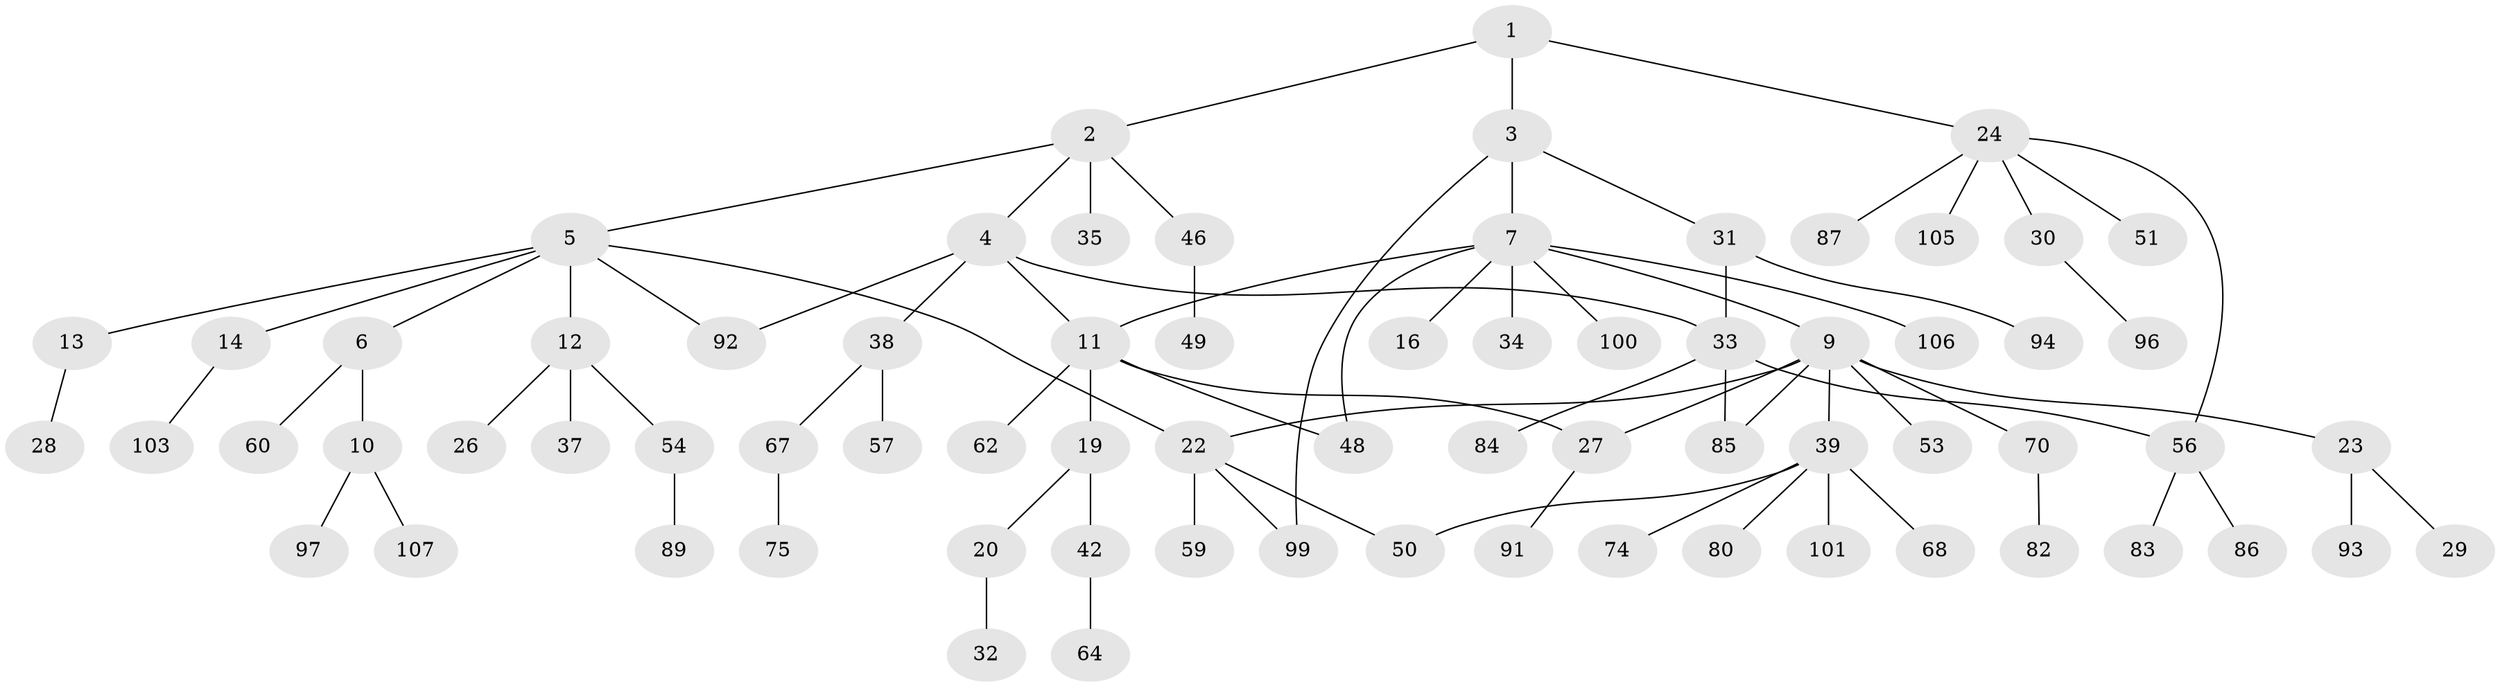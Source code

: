 // Generated by graph-tools (version 1.1) at 2025/51/02/27/25 19:51:37]
// undirected, 72 vertices, 81 edges
graph export_dot {
graph [start="1"]
  node [color=gray90,style=filled];
  1;
  2 [super="+52"];
  3 [super="+102"];
  4 [super="+15"];
  5 [super="+18"];
  6 [super="+44"];
  7 [super="+8"];
  9 [super="+25"];
  10 [super="+21"];
  11 [super="+61"];
  12 [super="+17"];
  13 [super="+79"];
  14;
  16;
  19;
  20;
  22 [super="+81"];
  23 [super="+43"];
  24 [super="+73"];
  26 [super="+36"];
  27 [super="+45"];
  28;
  29;
  30;
  31 [super="+47"];
  32;
  33 [super="+55"];
  34 [super="+69"];
  35 [super="+40"];
  37;
  38 [super="+41"];
  39 [super="+58"];
  42 [super="+63"];
  46;
  48 [super="+90"];
  49 [super="+104"];
  50 [super="+78"];
  51 [super="+71"];
  53;
  54 [super="+66"];
  56 [super="+77"];
  57;
  59;
  60 [super="+65"];
  62 [super="+72"];
  64;
  67;
  68 [super="+76"];
  70;
  74;
  75;
  80;
  82 [super="+88"];
  83;
  84;
  85;
  86;
  87 [super="+108"];
  89;
  91;
  92 [super="+95"];
  93;
  94 [super="+98"];
  96;
  97;
  99;
  100;
  101;
  103;
  105;
  106;
  107;
  1 -- 2;
  1 -- 3;
  1 -- 24;
  2 -- 4;
  2 -- 5;
  2 -- 35;
  2 -- 46;
  3 -- 7;
  3 -- 31;
  3 -- 99;
  4 -- 11;
  4 -- 33;
  4 -- 38;
  4 -- 92;
  5 -- 6;
  5 -- 12;
  5 -- 13;
  5 -- 14;
  5 -- 92;
  5 -- 22;
  6 -- 10;
  6 -- 60;
  7 -- 100;
  7 -- 11;
  7 -- 16;
  7 -- 34;
  7 -- 9;
  7 -- 106;
  7 -- 48;
  9 -- 23;
  9 -- 39;
  9 -- 85;
  9 -- 27;
  9 -- 53;
  9 -- 70;
  9 -- 22;
  10 -- 97;
  10 -- 107;
  11 -- 19;
  11 -- 27;
  11 -- 48;
  11 -- 62;
  12 -- 26;
  12 -- 54;
  12 -- 37;
  13 -- 28;
  14 -- 103;
  19 -- 20;
  19 -- 42;
  20 -- 32;
  22 -- 50;
  22 -- 59;
  22 -- 99;
  23 -- 29;
  23 -- 93;
  24 -- 30;
  24 -- 51;
  24 -- 105;
  24 -- 56;
  24 -- 87;
  27 -- 91;
  30 -- 96;
  31 -- 94;
  31 -- 33;
  33 -- 56;
  33 -- 84;
  33 -- 85;
  38 -- 57;
  38 -- 67;
  39 -- 68;
  39 -- 101;
  39 -- 80;
  39 -- 50;
  39 -- 74;
  42 -- 64;
  46 -- 49;
  54 -- 89;
  56 -- 83;
  56 -- 86;
  67 -- 75;
  70 -- 82;
}
